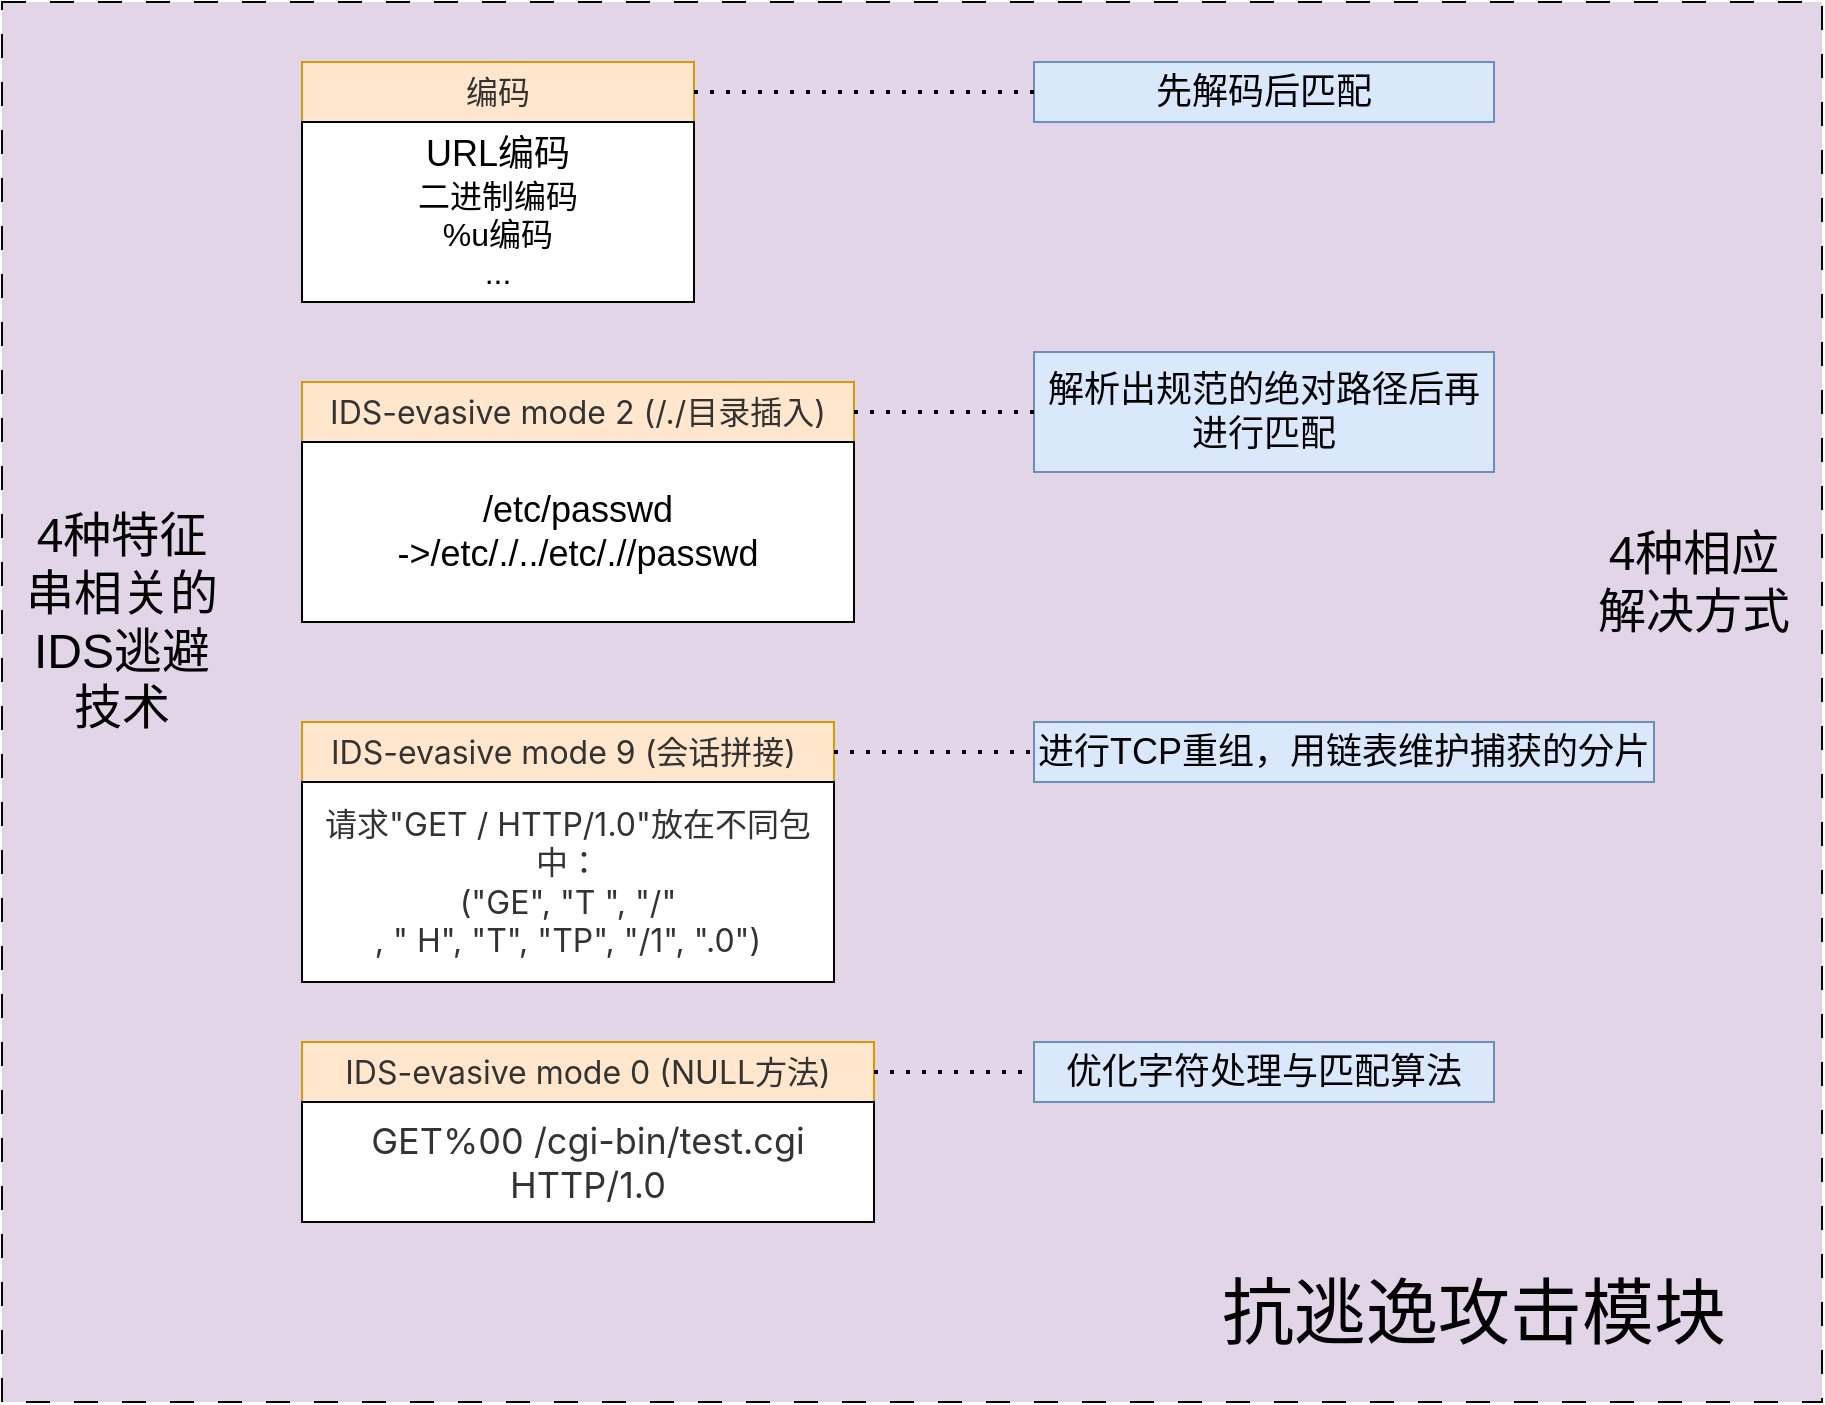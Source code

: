 <mxfile version="24.4.13" type="github">
  <diagram name="第 1 页" id="oSVgnBATJZnSfv05QAZ7">
    <mxGraphModel dx="1492" dy="880" grid="1" gridSize="10" guides="1" tooltips="1" connect="1" arrows="1" fold="1" page="1" pageScale="1" pageWidth="827" pageHeight="1169" math="0" shadow="0">
      <root>
        <mxCell id="0" />
        <mxCell id="1" parent="0" />
        <mxCell id="Ud5ErZNsMnQj6UJQboFC-24" value="" style="rounded=0;whiteSpace=wrap;html=1;fillColor=#e1d5e7;strokeColor=default;dashed=1;dashPattern=12 12;" vertex="1" parent="1">
          <mxGeometry x="10" y="20" width="910" height="700" as="geometry" />
        </mxCell>
        <mxCell id="Ud5ErZNsMnQj6UJQboFC-1" value="&lt;span style=&quot;color: rgb(51, 51, 51); font-family: -apple-system, BlinkMacSystemFont, &amp;quot;Helvetica Neue&amp;quot;, Helvetica, &amp;quot;Segoe UI&amp;quot;, Arial, Roboto, &amp;quot;PingFang SC&amp;quot;, &amp;quot;Hiragino Sans GB&amp;quot;, &amp;quot;Microsoft Yahei&amp;quot;, sans-serif; font-size: 16px; text-align: start;&quot;&gt;IDS-evasive mode 2 (/./目录插入)&lt;/span&gt;" style="rounded=0;whiteSpace=wrap;html=1;fillColor=#ffe6cc;strokeColor=#d79b00;" vertex="1" parent="1">
          <mxGeometry x="160" y="210" width="276" height="30" as="geometry" />
        </mxCell>
        <mxCell id="Ud5ErZNsMnQj6UJQboFC-2" value="&lt;span style=&quot;color: rgb(51, 51, 51); font-family: -apple-system, BlinkMacSystemFont, &amp;quot;Helvetica Neue&amp;quot;, Helvetica, &amp;quot;Segoe UI&amp;quot;, Arial, Roboto, &amp;quot;PingFang SC&amp;quot;, &amp;quot;Hiragino Sans GB&amp;quot;, &amp;quot;Microsoft Yahei&amp;quot;, sans-serif; font-size: 16px; text-align: start;&quot;&gt;编码&lt;/span&gt;" style="rounded=0;whiteSpace=wrap;html=1;fillColor=#ffe6cc;strokeColor=#d79b00;" vertex="1" parent="1">
          <mxGeometry x="160" y="50" width="196" height="30" as="geometry" />
        </mxCell>
        <mxCell id="Ud5ErZNsMnQj6UJQboFC-3" value="&lt;span style=&quot;color: rgb(51, 51, 51); font-family: -apple-system, BlinkMacSystemFont, &amp;quot;Helvetica Neue&amp;quot;, Helvetica, &amp;quot;Segoe UI&amp;quot;, Arial, Roboto, &amp;quot;PingFang SC&amp;quot;, &amp;quot;Hiragino Sans GB&amp;quot;, &amp;quot;Microsoft Yahei&amp;quot;, sans-serif; font-size: 16px; text-align: start;&quot;&gt;IDS-evasive mode 9 (会话拼接)&amp;nbsp;&lt;/span&gt;" style="rounded=0;whiteSpace=wrap;html=1;fillColor=#ffe6cc;strokeColor=#d79b00;" vertex="1" parent="1">
          <mxGeometry x="160" y="380" width="266" height="30" as="geometry" />
        </mxCell>
        <mxCell id="Ud5ErZNsMnQj6UJQboFC-5" value="&lt;font style=&quot;font-size: 24px;&quot;&gt;4种特征串相关的IDS逃避技术&lt;/font&gt;" style="text;html=1;align=center;verticalAlign=middle;whiteSpace=wrap;rounded=0;" vertex="1" parent="1">
          <mxGeometry x="20" y="190" width="100" height="280" as="geometry" />
        </mxCell>
        <mxCell id="Ud5ErZNsMnQj6UJQboFC-6" value="&lt;font style=&quot;font-size: 18px;&quot;&gt;先解码后匹配&lt;/font&gt;" style="rounded=0;whiteSpace=wrap;html=1;fillColor=#dae8fc;strokeColor=#6c8ebf;" vertex="1" parent="1">
          <mxGeometry x="526" y="50" width="230" height="30" as="geometry" />
        </mxCell>
        <mxCell id="Ud5ErZNsMnQj6UJQboFC-7" value="&lt;font style=&quot;font-size: 18px;&quot;&gt;解析出规范的绝对路径后再进行匹配&lt;/font&gt;" style="rounded=0;whiteSpace=wrap;html=1;fillColor=#dae8fc;strokeColor=#6c8ebf;" vertex="1" parent="1">
          <mxGeometry x="526" y="195" width="230" height="60" as="geometry" />
        </mxCell>
        <mxCell id="Ud5ErZNsMnQj6UJQboFC-9" value="&lt;font style=&quot;font-size: 18px;&quot;&gt;进行TCP重组，用链表维护捕获的分片&lt;/font&gt;" style="rounded=0;whiteSpace=wrap;html=1;fillColor=#dae8fc;strokeColor=#6c8ebf;" vertex="1" parent="1">
          <mxGeometry x="526" y="380" width="310" height="30" as="geometry" />
        </mxCell>
        <mxCell id="Ud5ErZNsMnQj6UJQboFC-10" value="&lt;span style=&quot;color: rgb(51, 51, 51); font-family: -apple-system, BlinkMacSystemFont, &amp;quot;Helvetica Neue&amp;quot;, Helvetica, &amp;quot;Segoe UI&amp;quot;, Arial, Roboto, &amp;quot;PingFang SC&amp;quot;, &amp;quot;Hiragino Sans GB&amp;quot;, &amp;quot;Microsoft Yahei&amp;quot;, sans-serif; font-size: 16px; text-align: start;&quot;&gt;IDS-evasive mode 0 (NULL方法)&lt;/span&gt;" style="rounded=0;whiteSpace=wrap;html=1;fillColor=#ffe6cc;strokeColor=#d79b00;" vertex="1" parent="1">
          <mxGeometry x="160" y="540" width="286" height="30" as="geometry" />
        </mxCell>
        <mxCell id="Ud5ErZNsMnQj6UJQboFC-11" value="&lt;font style=&quot;font-size: 18px;&quot;&gt;优化字符处理与匹配算法&lt;/font&gt;" style="rounded=0;whiteSpace=wrap;html=1;fillColor=#dae8fc;strokeColor=#6c8ebf;" vertex="1" parent="1">
          <mxGeometry x="526" y="540" width="230" height="30" as="geometry" />
        </mxCell>
        <mxCell id="Ud5ErZNsMnQj6UJQboFC-12" value="&lt;font style=&quot;font-size: 24px;&quot;&gt;4种相应解决方式&lt;/font&gt;" style="text;html=1;align=center;verticalAlign=middle;whiteSpace=wrap;rounded=0;" vertex="1" parent="1">
          <mxGeometry x="806" y="170" width="100" height="280" as="geometry" />
        </mxCell>
        <mxCell id="Ud5ErZNsMnQj6UJQboFC-13" value="" style="endArrow=none;dashed=1;html=1;dashPattern=1 3;strokeWidth=2;rounded=0;entryX=0;entryY=0.5;entryDx=0;entryDy=0;exitX=1;exitY=0.5;exitDx=0;exitDy=0;" edge="1" parent="1" source="Ud5ErZNsMnQj6UJQboFC-2" target="Ud5ErZNsMnQj6UJQboFC-6">
          <mxGeometry width="50" height="50" relative="1" as="geometry">
            <mxPoint x="436" y="100" as="sourcePoint" />
            <mxPoint x="486" y="50" as="targetPoint" />
          </mxGeometry>
        </mxCell>
        <mxCell id="Ud5ErZNsMnQj6UJQboFC-14" value="" style="endArrow=none;dashed=1;html=1;dashPattern=1 3;strokeWidth=2;rounded=0;exitX=1;exitY=0.5;exitDx=0;exitDy=0;entryX=0;entryY=0.5;entryDx=0;entryDy=0;" edge="1" parent="1" source="Ud5ErZNsMnQj6UJQboFC-1" target="Ud5ErZNsMnQj6UJQboFC-7">
          <mxGeometry width="50" height="50" relative="1" as="geometry">
            <mxPoint x="476" y="260" as="sourcePoint" />
            <mxPoint x="526" y="210" as="targetPoint" />
          </mxGeometry>
        </mxCell>
        <mxCell id="Ud5ErZNsMnQj6UJQboFC-15" value="" style="endArrow=none;dashed=1;html=1;dashPattern=1 3;strokeWidth=2;rounded=0;exitX=1;exitY=0.5;exitDx=0;exitDy=0;entryX=0;entryY=0.5;entryDx=0;entryDy=0;" edge="1" parent="1" source="Ud5ErZNsMnQj6UJQboFC-3" target="Ud5ErZNsMnQj6UJQboFC-9">
          <mxGeometry width="50" height="50" relative="1" as="geometry">
            <mxPoint x="426" y="420" as="sourcePoint" />
            <mxPoint x="476" y="370" as="targetPoint" />
          </mxGeometry>
        </mxCell>
        <mxCell id="Ud5ErZNsMnQj6UJQboFC-16" value="" style="endArrow=none;dashed=1;html=1;dashPattern=1 3;strokeWidth=2;rounded=0;exitX=1;exitY=0.5;exitDx=0;exitDy=0;entryX=0;entryY=0.5;entryDx=0;entryDy=0;" edge="1" parent="1" source="Ud5ErZNsMnQj6UJQboFC-10" target="Ud5ErZNsMnQj6UJQboFC-11">
          <mxGeometry width="50" height="50" relative="1" as="geometry">
            <mxPoint x="496" y="550" as="sourcePoint" />
            <mxPoint x="546" y="500" as="targetPoint" />
          </mxGeometry>
        </mxCell>
        <mxCell id="Ud5ErZNsMnQj6UJQboFC-19" value="&lt;font style=&quot;font-size: 18px;&quot;&gt;URL编码&lt;/font&gt;&lt;div&gt;&lt;font size=&quot;3&quot;&gt;二进制编码&lt;/font&gt;&lt;/div&gt;&lt;div&gt;&lt;font size=&quot;3&quot;&gt;%u编码&lt;/font&gt;&lt;/div&gt;&lt;div&gt;&lt;font size=&quot;3&quot;&gt;...&lt;/font&gt;&lt;/div&gt;" style="rounded=0;whiteSpace=wrap;html=1;" vertex="1" parent="1">
          <mxGeometry x="160" y="80" width="196" height="90" as="geometry" />
        </mxCell>
        <mxCell id="Ud5ErZNsMnQj6UJQboFC-20" value="&lt;span style=&quot;font-size: 18px;&quot;&gt;/etc/passwd&lt;/span&gt;&lt;div&gt;&lt;span style=&quot;font-size: 18px;&quot;&gt;-&amp;gt;/etc/./../etc/.//passwd&lt;/span&gt;&lt;/div&gt;" style="rounded=0;whiteSpace=wrap;html=1;" vertex="1" parent="1">
          <mxGeometry x="160" y="240" width="276" height="90" as="geometry" />
        </mxCell>
        <mxCell id="Ud5ErZNsMnQj6UJQboFC-21" value="&lt;span style=&quot;color: rgb(51, 51, 51); font-family: -apple-system, &amp;quot;SF UI Text&amp;quot;, Arial, &amp;quot;PingFang SC&amp;quot;, &amp;quot;Hiragino Sans GB&amp;quot;, &amp;quot;Microsoft YaHei&amp;quot;, &amp;quot;WenQuanYi Micro Hei&amp;quot;, sans-serif, SimHei, SimSun; font-size: 16px; text-align: start; background-color: rgb(255, 255, 255);&quot;&gt;请求&quot;GET / HTTP/1.0&quot;放在不同包中：&lt;/span&gt;&lt;div&gt;&lt;span style=&quot;color: rgb(51, 51, 51); font-family: -apple-system, &amp;quot;SF UI Text&amp;quot;, Arial, &amp;quot;PingFang SC&amp;quot;, &amp;quot;Hiragino Sans GB&amp;quot;, &amp;quot;Microsoft YaHei&amp;quot;, &amp;quot;WenQuanYi Micro Hei&amp;quot;, sans-serif, SimHei, SimSun; font-size: 16px; text-align: start; background-color: rgb(255, 255, 255);&quot;&gt;(&quot;GE&quot;, &quot;T &quot;, &quot;/&quot;&lt;/span&gt;&lt;br style=&quot;box-sizing: border-box; outline: 0px; font-synthesis-style: auto; overflow-wrap: break-word; color: rgb(51, 51, 51); font-family: -apple-system, &amp;quot;SF UI Text&amp;quot;, Arial, &amp;quot;PingFang SC&amp;quot;, &amp;quot;Hiragino Sans GB&amp;quot;, &amp;quot;Microsoft YaHei&amp;quot;, &amp;quot;WenQuanYi Micro Hei&amp;quot;, sans-serif, SimHei, SimSun; font-size: 16px; text-align: start; background-color: rgb(255, 255, 255);&quot;&gt;&lt;span style=&quot;color: rgb(51, 51, 51); font-family: -apple-system, &amp;quot;SF UI Text&amp;quot;, Arial, &amp;quot;PingFang SC&amp;quot;, &amp;quot;Hiragino Sans GB&amp;quot;, &amp;quot;Microsoft YaHei&amp;quot;, &amp;quot;WenQuanYi Micro Hei&amp;quot;, sans-serif, SimHei, SimSun; font-size: 16px; text-align: start; background-color: rgb(255, 255, 255);&quot;&gt;, &quot; H&quot;, &quot;T&quot;, &quot;TP&quot;, &quot;/1&quot;, &quot;.0&quot;)&lt;/span&gt;&lt;/div&gt;" style="rounded=0;whiteSpace=wrap;html=1;" vertex="1" parent="1">
          <mxGeometry x="160" y="410" width="266" height="100" as="geometry" />
        </mxCell>
        <mxCell id="Ud5ErZNsMnQj6UJQboFC-22" value="&lt;span style=&quot;color: rgb(51, 51, 51); font-family: -apple-system, &amp;quot;SF UI Text&amp;quot;, Arial, &amp;quot;PingFang SC&amp;quot;, &amp;quot;Hiragino Sans GB&amp;quot;, &amp;quot;Microsoft YaHei&amp;quot;, &amp;quot;WenQuanYi Micro Hei&amp;quot;, sans-serif, SimHei, SimSun; text-align: start; background-color: rgb(255, 255, 255);&quot;&gt;&lt;font style=&quot;font-size: 18px;&quot;&gt;GET%00 /cgi-bin/test.cgi HTTP/1.0&lt;/font&gt;&lt;/span&gt;" style="rounded=0;whiteSpace=wrap;html=1;" vertex="1" parent="1">
          <mxGeometry x="160" y="570" width="286" height="60" as="geometry" />
        </mxCell>
        <mxCell id="Ud5ErZNsMnQj6UJQboFC-25" value="&lt;font style=&quot;font-size: 36px;&quot;&gt;抗逃逸攻击模块&lt;/font&gt;" style="text;html=1;align=center;verticalAlign=middle;whiteSpace=wrap;rounded=0;" vertex="1" parent="1">
          <mxGeometry x="586" y="640" width="320" height="70" as="geometry" />
        </mxCell>
      </root>
    </mxGraphModel>
  </diagram>
</mxfile>
